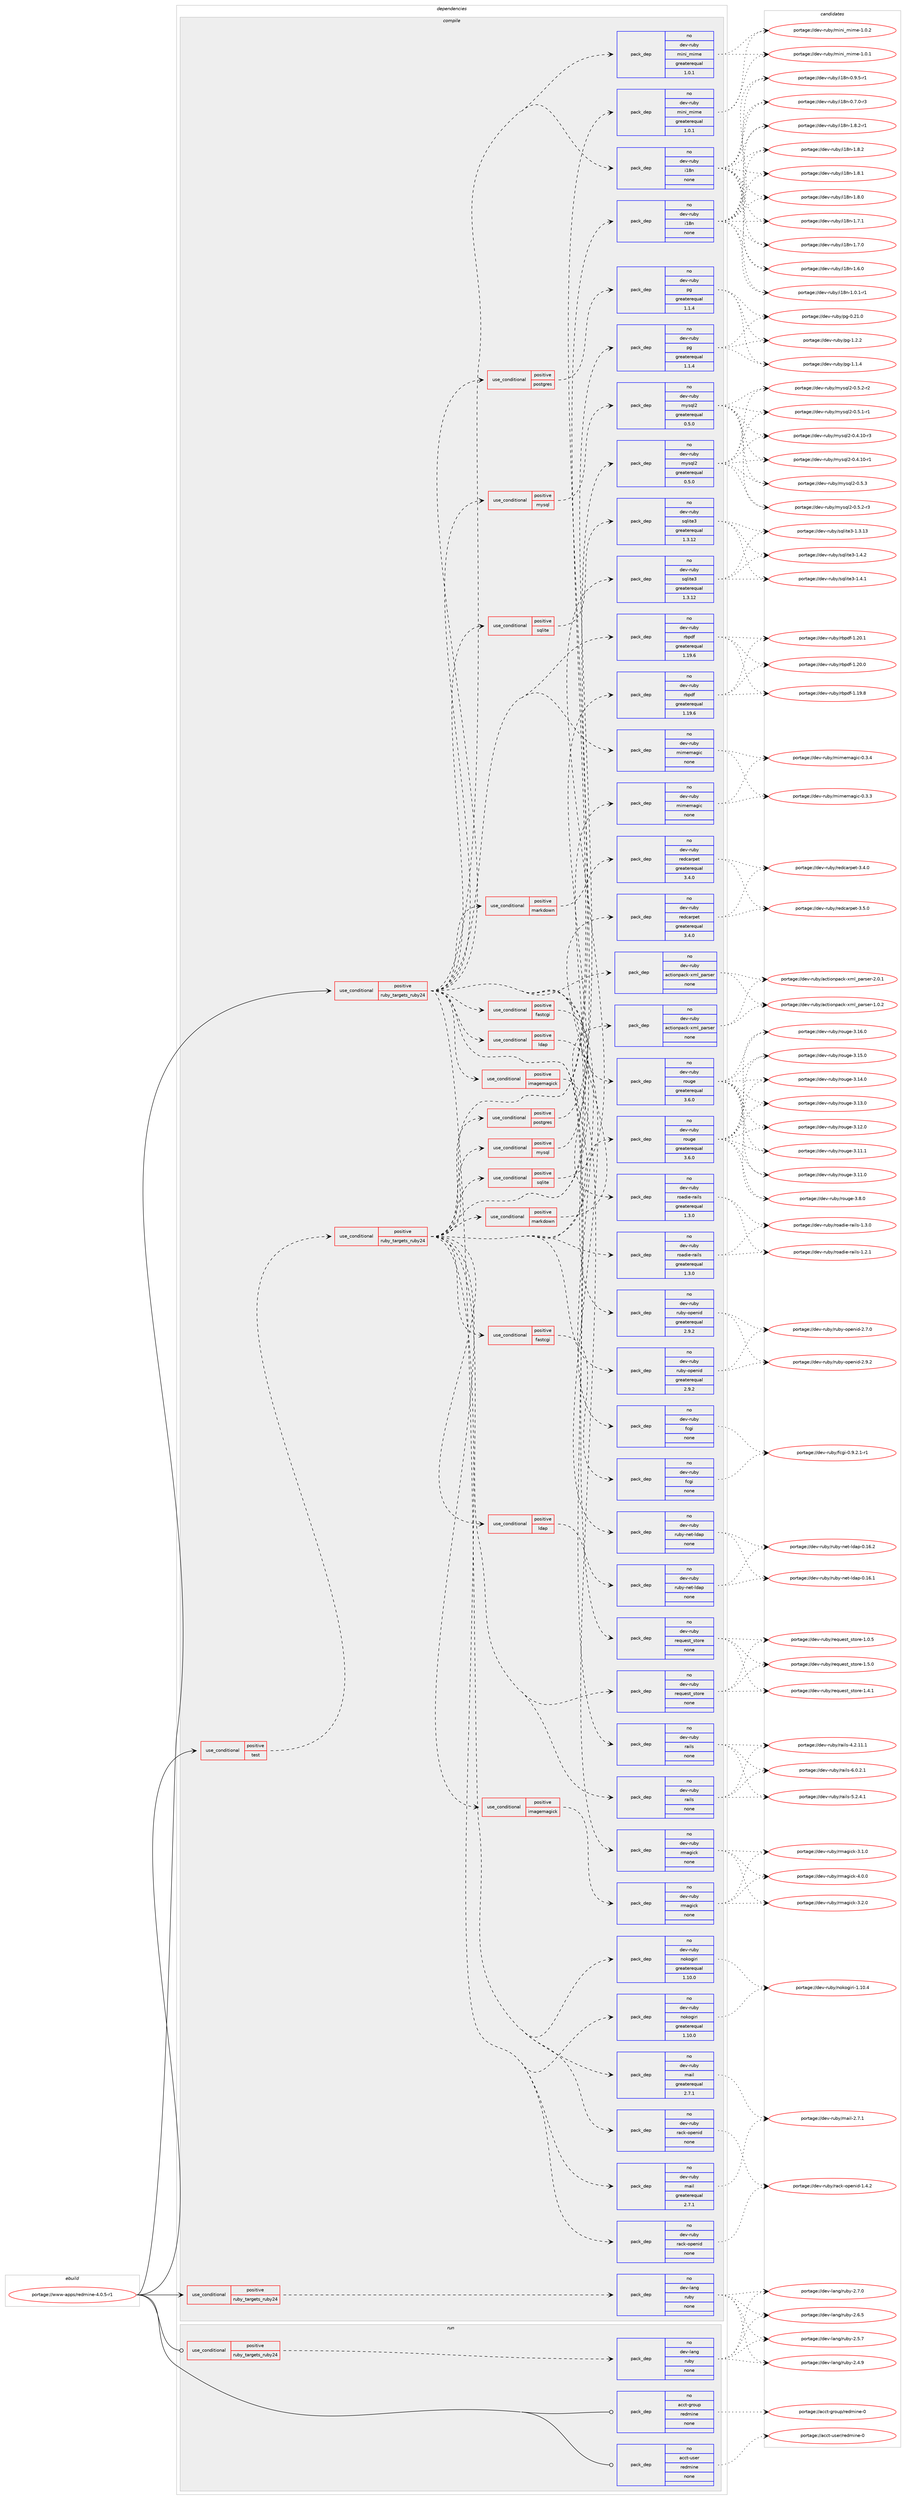 digraph prolog {

# *************
# Graph options
# *************

newrank=true;
concentrate=true;
compound=true;
graph [rankdir=LR,fontname=Helvetica,fontsize=10,ranksep=1.5];#, ranksep=2.5, nodesep=0.2];
edge  [arrowhead=vee];
node  [fontname=Helvetica,fontsize=10];

# **********
# The ebuild
# **********

subgraph cluster_leftcol {
color=gray;
rank=same;
label=<<i>ebuild</i>>;
id [label="portage://www-apps/redmine-4.0.5-r1", color=red, width=4, href="../www-apps/redmine-4.0.5-r1.svg"];
}

# ****************
# The dependencies
# ****************

subgraph cluster_midcol {
color=gray;
label=<<i>dependencies</i>>;
subgraph cluster_compile {
fillcolor="#eeeeee";
style=filled;
label=<<i>compile</i>>;
subgraph cond5324 {
dependency30111 [label=<<TABLE BORDER="0" CELLBORDER="1" CELLSPACING="0" CELLPADDING="4"><TR><TD ROWSPAN="3" CELLPADDING="10">use_conditional</TD></TR><TR><TD>positive</TD></TR><TR><TD>ruby_targets_ruby24</TD></TR></TABLE>>, shape=none, color=red];
subgraph cond5325 {
dependency30112 [label=<<TABLE BORDER="0" CELLBORDER="1" CELLSPACING="0" CELLPADDING="4"><TR><TD ROWSPAN="3" CELLPADDING="10">use_conditional</TD></TR><TR><TD>positive</TD></TR><TR><TD>fastcgi</TD></TR></TABLE>>, shape=none, color=red];
subgraph pack24216 {
dependency30113 [label=<<TABLE BORDER="0" CELLBORDER="1" CELLSPACING="0" CELLPADDING="4" WIDTH="220"><TR><TD ROWSPAN="6" CELLPADDING="30">pack_dep</TD></TR><TR><TD WIDTH="110">no</TD></TR><TR><TD>dev-ruby</TD></TR><TR><TD>fcgi</TD></TR><TR><TD>none</TD></TR><TR><TD></TD></TR></TABLE>>, shape=none, color=blue];
}
dependency30112:e -> dependency30113:w [weight=20,style="dashed",arrowhead="vee"];
}
dependency30111:e -> dependency30112:w [weight=20,style="dashed",arrowhead="vee"];
subgraph cond5326 {
dependency30114 [label=<<TABLE BORDER="0" CELLBORDER="1" CELLSPACING="0" CELLPADDING="4"><TR><TD ROWSPAN="3" CELLPADDING="10">use_conditional</TD></TR><TR><TD>positive</TD></TR><TR><TD>imagemagick</TD></TR></TABLE>>, shape=none, color=red];
subgraph pack24217 {
dependency30115 [label=<<TABLE BORDER="0" CELLBORDER="1" CELLSPACING="0" CELLPADDING="4" WIDTH="220"><TR><TD ROWSPAN="6" CELLPADDING="30">pack_dep</TD></TR><TR><TD WIDTH="110">no</TD></TR><TR><TD>dev-ruby</TD></TR><TR><TD>rmagick</TD></TR><TR><TD>none</TD></TR><TR><TD></TD></TR></TABLE>>, shape=none, color=blue];
}
dependency30114:e -> dependency30115:w [weight=20,style="dashed",arrowhead="vee"];
}
dependency30111:e -> dependency30114:w [weight=20,style="dashed",arrowhead="vee"];
subgraph cond5327 {
dependency30116 [label=<<TABLE BORDER="0" CELLBORDER="1" CELLSPACING="0" CELLPADDING="4"><TR><TD ROWSPAN="3" CELLPADDING="10">use_conditional</TD></TR><TR><TD>positive</TD></TR><TR><TD>ldap</TD></TR></TABLE>>, shape=none, color=red];
subgraph pack24218 {
dependency30117 [label=<<TABLE BORDER="0" CELLBORDER="1" CELLSPACING="0" CELLPADDING="4" WIDTH="220"><TR><TD ROWSPAN="6" CELLPADDING="30">pack_dep</TD></TR><TR><TD WIDTH="110">no</TD></TR><TR><TD>dev-ruby</TD></TR><TR><TD>ruby-net-ldap</TD></TR><TR><TD>none</TD></TR><TR><TD></TD></TR></TABLE>>, shape=none, color=blue];
}
dependency30116:e -> dependency30117:w [weight=20,style="dashed",arrowhead="vee"];
}
dependency30111:e -> dependency30116:w [weight=20,style="dashed",arrowhead="vee"];
subgraph cond5328 {
dependency30118 [label=<<TABLE BORDER="0" CELLBORDER="1" CELLSPACING="0" CELLPADDING="4"><TR><TD ROWSPAN="3" CELLPADDING="10">use_conditional</TD></TR><TR><TD>positive</TD></TR><TR><TD>markdown</TD></TR></TABLE>>, shape=none, color=red];
subgraph pack24219 {
dependency30119 [label=<<TABLE BORDER="0" CELLBORDER="1" CELLSPACING="0" CELLPADDING="4" WIDTH="220"><TR><TD ROWSPAN="6" CELLPADDING="30">pack_dep</TD></TR><TR><TD WIDTH="110">no</TD></TR><TR><TD>dev-ruby</TD></TR><TR><TD>redcarpet</TD></TR><TR><TD>greaterequal</TD></TR><TR><TD>3.4.0</TD></TR></TABLE>>, shape=none, color=blue];
}
dependency30118:e -> dependency30119:w [weight=20,style="dashed",arrowhead="vee"];
}
dependency30111:e -> dependency30118:w [weight=20,style="dashed",arrowhead="vee"];
subgraph cond5329 {
dependency30120 [label=<<TABLE BORDER="0" CELLBORDER="1" CELLSPACING="0" CELLPADDING="4"><TR><TD ROWSPAN="3" CELLPADDING="10">use_conditional</TD></TR><TR><TD>positive</TD></TR><TR><TD>mysql</TD></TR></TABLE>>, shape=none, color=red];
subgraph pack24220 {
dependency30121 [label=<<TABLE BORDER="0" CELLBORDER="1" CELLSPACING="0" CELLPADDING="4" WIDTH="220"><TR><TD ROWSPAN="6" CELLPADDING="30">pack_dep</TD></TR><TR><TD WIDTH="110">no</TD></TR><TR><TD>dev-ruby</TD></TR><TR><TD>mysql2</TD></TR><TR><TD>greaterequal</TD></TR><TR><TD>0.5.0</TD></TR></TABLE>>, shape=none, color=blue];
}
dependency30120:e -> dependency30121:w [weight=20,style="dashed",arrowhead="vee"];
}
dependency30111:e -> dependency30120:w [weight=20,style="dashed",arrowhead="vee"];
subgraph cond5330 {
dependency30122 [label=<<TABLE BORDER="0" CELLBORDER="1" CELLSPACING="0" CELLPADDING="4"><TR><TD ROWSPAN="3" CELLPADDING="10">use_conditional</TD></TR><TR><TD>positive</TD></TR><TR><TD>postgres</TD></TR></TABLE>>, shape=none, color=red];
subgraph pack24221 {
dependency30123 [label=<<TABLE BORDER="0" CELLBORDER="1" CELLSPACING="0" CELLPADDING="4" WIDTH="220"><TR><TD ROWSPAN="6" CELLPADDING="30">pack_dep</TD></TR><TR><TD WIDTH="110">no</TD></TR><TR><TD>dev-ruby</TD></TR><TR><TD>pg</TD></TR><TR><TD>greaterequal</TD></TR><TR><TD>1.1.4</TD></TR></TABLE>>, shape=none, color=blue];
}
dependency30122:e -> dependency30123:w [weight=20,style="dashed",arrowhead="vee"];
}
dependency30111:e -> dependency30122:w [weight=20,style="dashed",arrowhead="vee"];
subgraph cond5331 {
dependency30124 [label=<<TABLE BORDER="0" CELLBORDER="1" CELLSPACING="0" CELLPADDING="4"><TR><TD ROWSPAN="3" CELLPADDING="10">use_conditional</TD></TR><TR><TD>positive</TD></TR><TR><TD>sqlite</TD></TR></TABLE>>, shape=none, color=red];
subgraph pack24222 {
dependency30125 [label=<<TABLE BORDER="0" CELLBORDER="1" CELLSPACING="0" CELLPADDING="4" WIDTH="220"><TR><TD ROWSPAN="6" CELLPADDING="30">pack_dep</TD></TR><TR><TD WIDTH="110">no</TD></TR><TR><TD>dev-ruby</TD></TR><TR><TD>sqlite3</TD></TR><TR><TD>greaterequal</TD></TR><TR><TD>1.3.12</TD></TR></TABLE>>, shape=none, color=blue];
}
dependency30124:e -> dependency30125:w [weight=20,style="dashed",arrowhead="vee"];
}
dependency30111:e -> dependency30124:w [weight=20,style="dashed",arrowhead="vee"];
subgraph pack24223 {
dependency30126 [label=<<TABLE BORDER="0" CELLBORDER="1" CELLSPACING="0" CELLPADDING="4" WIDTH="220"><TR><TD ROWSPAN="6" CELLPADDING="30">pack_dep</TD></TR><TR><TD WIDTH="110">no</TD></TR><TR><TD>dev-ruby</TD></TR><TR><TD>actionpack-xml_parser</TD></TR><TR><TD>none</TD></TR><TR><TD></TD></TR></TABLE>>, shape=none, color=blue];
}
dependency30111:e -> dependency30126:w [weight=20,style="dashed",arrowhead="vee"];
subgraph pack24224 {
dependency30127 [label=<<TABLE BORDER="0" CELLBORDER="1" CELLSPACING="0" CELLPADDING="4" WIDTH="220"><TR><TD ROWSPAN="6" CELLPADDING="30">pack_dep</TD></TR><TR><TD WIDTH="110">no</TD></TR><TR><TD>dev-ruby</TD></TR><TR><TD>i18n</TD></TR><TR><TD>none</TD></TR><TR><TD></TD></TR></TABLE>>, shape=none, color=blue];
}
dependency30111:e -> dependency30127:w [weight=20,style="dashed",arrowhead="vee"];
subgraph pack24225 {
dependency30128 [label=<<TABLE BORDER="0" CELLBORDER="1" CELLSPACING="0" CELLPADDING="4" WIDTH="220"><TR><TD ROWSPAN="6" CELLPADDING="30">pack_dep</TD></TR><TR><TD WIDTH="110">no</TD></TR><TR><TD>dev-ruby</TD></TR><TR><TD>mail</TD></TR><TR><TD>greaterequal</TD></TR><TR><TD>2.7.1</TD></TR></TABLE>>, shape=none, color=blue];
}
dependency30111:e -> dependency30128:w [weight=20,style="dashed",arrowhead="vee"];
subgraph pack24226 {
dependency30129 [label=<<TABLE BORDER="0" CELLBORDER="1" CELLSPACING="0" CELLPADDING="4" WIDTH="220"><TR><TD ROWSPAN="6" CELLPADDING="30">pack_dep</TD></TR><TR><TD WIDTH="110">no</TD></TR><TR><TD>dev-ruby</TD></TR><TR><TD>mimemagic</TD></TR><TR><TD>none</TD></TR><TR><TD></TD></TR></TABLE>>, shape=none, color=blue];
}
dependency30111:e -> dependency30129:w [weight=20,style="dashed",arrowhead="vee"];
subgraph pack24227 {
dependency30130 [label=<<TABLE BORDER="0" CELLBORDER="1" CELLSPACING="0" CELLPADDING="4" WIDTH="220"><TR><TD ROWSPAN="6" CELLPADDING="30">pack_dep</TD></TR><TR><TD WIDTH="110">no</TD></TR><TR><TD>dev-ruby</TD></TR><TR><TD>mini_mime</TD></TR><TR><TD>greaterequal</TD></TR><TR><TD>1.0.1</TD></TR></TABLE>>, shape=none, color=blue];
}
dependency30111:e -> dependency30130:w [weight=20,style="dashed",arrowhead="vee"];
subgraph pack24228 {
dependency30131 [label=<<TABLE BORDER="0" CELLBORDER="1" CELLSPACING="0" CELLPADDING="4" WIDTH="220"><TR><TD ROWSPAN="6" CELLPADDING="30">pack_dep</TD></TR><TR><TD WIDTH="110">no</TD></TR><TR><TD>dev-ruby</TD></TR><TR><TD>nokogiri</TD></TR><TR><TD>greaterequal</TD></TR><TR><TD>1.10.0</TD></TR></TABLE>>, shape=none, color=blue];
}
dependency30111:e -> dependency30131:w [weight=20,style="dashed",arrowhead="vee"];
subgraph pack24229 {
dependency30132 [label=<<TABLE BORDER="0" CELLBORDER="1" CELLSPACING="0" CELLPADDING="4" WIDTH="220"><TR><TD ROWSPAN="6" CELLPADDING="30">pack_dep</TD></TR><TR><TD WIDTH="110">no</TD></TR><TR><TD>dev-ruby</TD></TR><TR><TD>rails</TD></TR><TR><TD>none</TD></TR><TR><TD></TD></TR></TABLE>>, shape=none, color=blue];
}
dependency30111:e -> dependency30132:w [weight=20,style="dashed",arrowhead="vee"];
subgraph pack24230 {
dependency30133 [label=<<TABLE BORDER="0" CELLBORDER="1" CELLSPACING="0" CELLPADDING="4" WIDTH="220"><TR><TD ROWSPAN="6" CELLPADDING="30">pack_dep</TD></TR><TR><TD WIDTH="110">no</TD></TR><TR><TD>dev-ruby</TD></TR><TR><TD>rbpdf</TD></TR><TR><TD>greaterequal</TD></TR><TR><TD>1.19.6</TD></TR></TABLE>>, shape=none, color=blue];
}
dependency30111:e -> dependency30133:w [weight=20,style="dashed",arrowhead="vee"];
subgraph pack24231 {
dependency30134 [label=<<TABLE BORDER="0" CELLBORDER="1" CELLSPACING="0" CELLPADDING="4" WIDTH="220"><TR><TD ROWSPAN="6" CELLPADDING="30">pack_dep</TD></TR><TR><TD WIDTH="110">no</TD></TR><TR><TD>dev-ruby</TD></TR><TR><TD>request_store</TD></TR><TR><TD>none</TD></TR><TR><TD></TD></TR></TABLE>>, shape=none, color=blue];
}
dependency30111:e -> dependency30134:w [weight=20,style="dashed",arrowhead="vee"];
subgraph pack24232 {
dependency30135 [label=<<TABLE BORDER="0" CELLBORDER="1" CELLSPACING="0" CELLPADDING="4" WIDTH="220"><TR><TD ROWSPAN="6" CELLPADDING="30">pack_dep</TD></TR><TR><TD WIDTH="110">no</TD></TR><TR><TD>dev-ruby</TD></TR><TR><TD>roadie-rails</TD></TR><TR><TD>greaterequal</TD></TR><TR><TD>1.3.0</TD></TR></TABLE>>, shape=none, color=blue];
}
dependency30111:e -> dependency30135:w [weight=20,style="dashed",arrowhead="vee"];
subgraph pack24233 {
dependency30136 [label=<<TABLE BORDER="0" CELLBORDER="1" CELLSPACING="0" CELLPADDING="4" WIDTH="220"><TR><TD ROWSPAN="6" CELLPADDING="30">pack_dep</TD></TR><TR><TD WIDTH="110">no</TD></TR><TR><TD>dev-ruby</TD></TR><TR><TD>rouge</TD></TR><TR><TD>greaterequal</TD></TR><TR><TD>3.6.0</TD></TR></TABLE>>, shape=none, color=blue];
}
dependency30111:e -> dependency30136:w [weight=20,style="dashed",arrowhead="vee"];
subgraph pack24234 {
dependency30137 [label=<<TABLE BORDER="0" CELLBORDER="1" CELLSPACING="0" CELLPADDING="4" WIDTH="220"><TR><TD ROWSPAN="6" CELLPADDING="30">pack_dep</TD></TR><TR><TD WIDTH="110">no</TD></TR><TR><TD>dev-ruby</TD></TR><TR><TD>ruby-openid</TD></TR><TR><TD>greaterequal</TD></TR><TR><TD>2.9.2</TD></TR></TABLE>>, shape=none, color=blue];
}
dependency30111:e -> dependency30137:w [weight=20,style="dashed",arrowhead="vee"];
subgraph pack24235 {
dependency30138 [label=<<TABLE BORDER="0" CELLBORDER="1" CELLSPACING="0" CELLPADDING="4" WIDTH="220"><TR><TD ROWSPAN="6" CELLPADDING="30">pack_dep</TD></TR><TR><TD WIDTH="110">no</TD></TR><TR><TD>dev-ruby</TD></TR><TR><TD>rack-openid</TD></TR><TR><TD>none</TD></TR><TR><TD></TD></TR></TABLE>>, shape=none, color=blue];
}
dependency30111:e -> dependency30138:w [weight=20,style="dashed",arrowhead="vee"];
}
id:e -> dependency30111:w [weight=20,style="solid",arrowhead="vee"];
subgraph cond5332 {
dependency30139 [label=<<TABLE BORDER="0" CELLBORDER="1" CELLSPACING="0" CELLPADDING="4"><TR><TD ROWSPAN="3" CELLPADDING="10">use_conditional</TD></TR><TR><TD>positive</TD></TR><TR><TD>ruby_targets_ruby24</TD></TR></TABLE>>, shape=none, color=red];
subgraph pack24236 {
dependency30140 [label=<<TABLE BORDER="0" CELLBORDER="1" CELLSPACING="0" CELLPADDING="4" WIDTH="220"><TR><TD ROWSPAN="6" CELLPADDING="30">pack_dep</TD></TR><TR><TD WIDTH="110">no</TD></TR><TR><TD>dev-lang</TD></TR><TR><TD>ruby</TD></TR><TR><TD>none</TD></TR><TR><TD></TD></TR></TABLE>>, shape=none, color=blue];
}
dependency30139:e -> dependency30140:w [weight=20,style="dashed",arrowhead="vee"];
}
id:e -> dependency30139:w [weight=20,style="solid",arrowhead="vee"];
subgraph cond5333 {
dependency30141 [label=<<TABLE BORDER="0" CELLBORDER="1" CELLSPACING="0" CELLPADDING="4"><TR><TD ROWSPAN="3" CELLPADDING="10">use_conditional</TD></TR><TR><TD>positive</TD></TR><TR><TD>test</TD></TR></TABLE>>, shape=none, color=red];
subgraph cond5334 {
dependency30142 [label=<<TABLE BORDER="0" CELLBORDER="1" CELLSPACING="0" CELLPADDING="4"><TR><TD ROWSPAN="3" CELLPADDING="10">use_conditional</TD></TR><TR><TD>positive</TD></TR><TR><TD>ruby_targets_ruby24</TD></TR></TABLE>>, shape=none, color=red];
subgraph cond5335 {
dependency30143 [label=<<TABLE BORDER="0" CELLBORDER="1" CELLSPACING="0" CELLPADDING="4"><TR><TD ROWSPAN="3" CELLPADDING="10">use_conditional</TD></TR><TR><TD>positive</TD></TR><TR><TD>fastcgi</TD></TR></TABLE>>, shape=none, color=red];
subgraph pack24237 {
dependency30144 [label=<<TABLE BORDER="0" CELLBORDER="1" CELLSPACING="0" CELLPADDING="4" WIDTH="220"><TR><TD ROWSPAN="6" CELLPADDING="30">pack_dep</TD></TR><TR><TD WIDTH="110">no</TD></TR><TR><TD>dev-ruby</TD></TR><TR><TD>fcgi</TD></TR><TR><TD>none</TD></TR><TR><TD></TD></TR></TABLE>>, shape=none, color=blue];
}
dependency30143:e -> dependency30144:w [weight=20,style="dashed",arrowhead="vee"];
}
dependency30142:e -> dependency30143:w [weight=20,style="dashed",arrowhead="vee"];
subgraph cond5336 {
dependency30145 [label=<<TABLE BORDER="0" CELLBORDER="1" CELLSPACING="0" CELLPADDING="4"><TR><TD ROWSPAN="3" CELLPADDING="10">use_conditional</TD></TR><TR><TD>positive</TD></TR><TR><TD>imagemagick</TD></TR></TABLE>>, shape=none, color=red];
subgraph pack24238 {
dependency30146 [label=<<TABLE BORDER="0" CELLBORDER="1" CELLSPACING="0" CELLPADDING="4" WIDTH="220"><TR><TD ROWSPAN="6" CELLPADDING="30">pack_dep</TD></TR><TR><TD WIDTH="110">no</TD></TR><TR><TD>dev-ruby</TD></TR><TR><TD>rmagick</TD></TR><TR><TD>none</TD></TR><TR><TD></TD></TR></TABLE>>, shape=none, color=blue];
}
dependency30145:e -> dependency30146:w [weight=20,style="dashed",arrowhead="vee"];
}
dependency30142:e -> dependency30145:w [weight=20,style="dashed",arrowhead="vee"];
subgraph cond5337 {
dependency30147 [label=<<TABLE BORDER="0" CELLBORDER="1" CELLSPACING="0" CELLPADDING="4"><TR><TD ROWSPAN="3" CELLPADDING="10">use_conditional</TD></TR><TR><TD>positive</TD></TR><TR><TD>ldap</TD></TR></TABLE>>, shape=none, color=red];
subgraph pack24239 {
dependency30148 [label=<<TABLE BORDER="0" CELLBORDER="1" CELLSPACING="0" CELLPADDING="4" WIDTH="220"><TR><TD ROWSPAN="6" CELLPADDING="30">pack_dep</TD></TR><TR><TD WIDTH="110">no</TD></TR><TR><TD>dev-ruby</TD></TR><TR><TD>ruby-net-ldap</TD></TR><TR><TD>none</TD></TR><TR><TD></TD></TR></TABLE>>, shape=none, color=blue];
}
dependency30147:e -> dependency30148:w [weight=20,style="dashed",arrowhead="vee"];
}
dependency30142:e -> dependency30147:w [weight=20,style="dashed",arrowhead="vee"];
subgraph cond5338 {
dependency30149 [label=<<TABLE BORDER="0" CELLBORDER="1" CELLSPACING="0" CELLPADDING="4"><TR><TD ROWSPAN="3" CELLPADDING="10">use_conditional</TD></TR><TR><TD>positive</TD></TR><TR><TD>markdown</TD></TR></TABLE>>, shape=none, color=red];
subgraph pack24240 {
dependency30150 [label=<<TABLE BORDER="0" CELLBORDER="1" CELLSPACING="0" CELLPADDING="4" WIDTH="220"><TR><TD ROWSPAN="6" CELLPADDING="30">pack_dep</TD></TR><TR><TD WIDTH="110">no</TD></TR><TR><TD>dev-ruby</TD></TR><TR><TD>redcarpet</TD></TR><TR><TD>greaterequal</TD></TR><TR><TD>3.4.0</TD></TR></TABLE>>, shape=none, color=blue];
}
dependency30149:e -> dependency30150:w [weight=20,style="dashed",arrowhead="vee"];
}
dependency30142:e -> dependency30149:w [weight=20,style="dashed",arrowhead="vee"];
subgraph cond5339 {
dependency30151 [label=<<TABLE BORDER="0" CELLBORDER="1" CELLSPACING="0" CELLPADDING="4"><TR><TD ROWSPAN="3" CELLPADDING="10">use_conditional</TD></TR><TR><TD>positive</TD></TR><TR><TD>mysql</TD></TR></TABLE>>, shape=none, color=red];
subgraph pack24241 {
dependency30152 [label=<<TABLE BORDER="0" CELLBORDER="1" CELLSPACING="0" CELLPADDING="4" WIDTH="220"><TR><TD ROWSPAN="6" CELLPADDING="30">pack_dep</TD></TR><TR><TD WIDTH="110">no</TD></TR><TR><TD>dev-ruby</TD></TR><TR><TD>mysql2</TD></TR><TR><TD>greaterequal</TD></TR><TR><TD>0.5.0</TD></TR></TABLE>>, shape=none, color=blue];
}
dependency30151:e -> dependency30152:w [weight=20,style="dashed",arrowhead="vee"];
}
dependency30142:e -> dependency30151:w [weight=20,style="dashed",arrowhead="vee"];
subgraph cond5340 {
dependency30153 [label=<<TABLE BORDER="0" CELLBORDER="1" CELLSPACING="0" CELLPADDING="4"><TR><TD ROWSPAN="3" CELLPADDING="10">use_conditional</TD></TR><TR><TD>positive</TD></TR><TR><TD>postgres</TD></TR></TABLE>>, shape=none, color=red];
subgraph pack24242 {
dependency30154 [label=<<TABLE BORDER="0" CELLBORDER="1" CELLSPACING="0" CELLPADDING="4" WIDTH="220"><TR><TD ROWSPAN="6" CELLPADDING="30">pack_dep</TD></TR><TR><TD WIDTH="110">no</TD></TR><TR><TD>dev-ruby</TD></TR><TR><TD>pg</TD></TR><TR><TD>greaterequal</TD></TR><TR><TD>1.1.4</TD></TR></TABLE>>, shape=none, color=blue];
}
dependency30153:e -> dependency30154:w [weight=20,style="dashed",arrowhead="vee"];
}
dependency30142:e -> dependency30153:w [weight=20,style="dashed",arrowhead="vee"];
subgraph cond5341 {
dependency30155 [label=<<TABLE BORDER="0" CELLBORDER="1" CELLSPACING="0" CELLPADDING="4"><TR><TD ROWSPAN="3" CELLPADDING="10">use_conditional</TD></TR><TR><TD>positive</TD></TR><TR><TD>sqlite</TD></TR></TABLE>>, shape=none, color=red];
subgraph pack24243 {
dependency30156 [label=<<TABLE BORDER="0" CELLBORDER="1" CELLSPACING="0" CELLPADDING="4" WIDTH="220"><TR><TD ROWSPAN="6" CELLPADDING="30">pack_dep</TD></TR><TR><TD WIDTH="110">no</TD></TR><TR><TD>dev-ruby</TD></TR><TR><TD>sqlite3</TD></TR><TR><TD>greaterequal</TD></TR><TR><TD>1.3.12</TD></TR></TABLE>>, shape=none, color=blue];
}
dependency30155:e -> dependency30156:w [weight=20,style="dashed",arrowhead="vee"];
}
dependency30142:e -> dependency30155:w [weight=20,style="dashed",arrowhead="vee"];
subgraph pack24244 {
dependency30157 [label=<<TABLE BORDER="0" CELLBORDER="1" CELLSPACING="0" CELLPADDING="4" WIDTH="220"><TR><TD ROWSPAN="6" CELLPADDING="30">pack_dep</TD></TR><TR><TD WIDTH="110">no</TD></TR><TR><TD>dev-ruby</TD></TR><TR><TD>actionpack-xml_parser</TD></TR><TR><TD>none</TD></TR><TR><TD></TD></TR></TABLE>>, shape=none, color=blue];
}
dependency30142:e -> dependency30157:w [weight=20,style="dashed",arrowhead="vee"];
subgraph pack24245 {
dependency30158 [label=<<TABLE BORDER="0" CELLBORDER="1" CELLSPACING="0" CELLPADDING="4" WIDTH="220"><TR><TD ROWSPAN="6" CELLPADDING="30">pack_dep</TD></TR><TR><TD WIDTH="110">no</TD></TR><TR><TD>dev-ruby</TD></TR><TR><TD>i18n</TD></TR><TR><TD>none</TD></TR><TR><TD></TD></TR></TABLE>>, shape=none, color=blue];
}
dependency30142:e -> dependency30158:w [weight=20,style="dashed",arrowhead="vee"];
subgraph pack24246 {
dependency30159 [label=<<TABLE BORDER="0" CELLBORDER="1" CELLSPACING="0" CELLPADDING="4" WIDTH="220"><TR><TD ROWSPAN="6" CELLPADDING="30">pack_dep</TD></TR><TR><TD WIDTH="110">no</TD></TR><TR><TD>dev-ruby</TD></TR><TR><TD>mail</TD></TR><TR><TD>greaterequal</TD></TR><TR><TD>2.7.1</TD></TR></TABLE>>, shape=none, color=blue];
}
dependency30142:e -> dependency30159:w [weight=20,style="dashed",arrowhead="vee"];
subgraph pack24247 {
dependency30160 [label=<<TABLE BORDER="0" CELLBORDER="1" CELLSPACING="0" CELLPADDING="4" WIDTH="220"><TR><TD ROWSPAN="6" CELLPADDING="30">pack_dep</TD></TR><TR><TD WIDTH="110">no</TD></TR><TR><TD>dev-ruby</TD></TR><TR><TD>mimemagic</TD></TR><TR><TD>none</TD></TR><TR><TD></TD></TR></TABLE>>, shape=none, color=blue];
}
dependency30142:e -> dependency30160:w [weight=20,style="dashed",arrowhead="vee"];
subgraph pack24248 {
dependency30161 [label=<<TABLE BORDER="0" CELLBORDER="1" CELLSPACING="0" CELLPADDING="4" WIDTH="220"><TR><TD ROWSPAN="6" CELLPADDING="30">pack_dep</TD></TR><TR><TD WIDTH="110">no</TD></TR><TR><TD>dev-ruby</TD></TR><TR><TD>mini_mime</TD></TR><TR><TD>greaterequal</TD></TR><TR><TD>1.0.1</TD></TR></TABLE>>, shape=none, color=blue];
}
dependency30142:e -> dependency30161:w [weight=20,style="dashed",arrowhead="vee"];
subgraph pack24249 {
dependency30162 [label=<<TABLE BORDER="0" CELLBORDER="1" CELLSPACING="0" CELLPADDING="4" WIDTH="220"><TR><TD ROWSPAN="6" CELLPADDING="30">pack_dep</TD></TR><TR><TD WIDTH="110">no</TD></TR><TR><TD>dev-ruby</TD></TR><TR><TD>nokogiri</TD></TR><TR><TD>greaterequal</TD></TR><TR><TD>1.10.0</TD></TR></TABLE>>, shape=none, color=blue];
}
dependency30142:e -> dependency30162:w [weight=20,style="dashed",arrowhead="vee"];
subgraph pack24250 {
dependency30163 [label=<<TABLE BORDER="0" CELLBORDER="1" CELLSPACING="0" CELLPADDING="4" WIDTH="220"><TR><TD ROWSPAN="6" CELLPADDING="30">pack_dep</TD></TR><TR><TD WIDTH="110">no</TD></TR><TR><TD>dev-ruby</TD></TR><TR><TD>rails</TD></TR><TR><TD>none</TD></TR><TR><TD></TD></TR></TABLE>>, shape=none, color=blue];
}
dependency30142:e -> dependency30163:w [weight=20,style="dashed",arrowhead="vee"];
subgraph pack24251 {
dependency30164 [label=<<TABLE BORDER="0" CELLBORDER="1" CELLSPACING="0" CELLPADDING="4" WIDTH="220"><TR><TD ROWSPAN="6" CELLPADDING="30">pack_dep</TD></TR><TR><TD WIDTH="110">no</TD></TR><TR><TD>dev-ruby</TD></TR><TR><TD>rbpdf</TD></TR><TR><TD>greaterequal</TD></TR><TR><TD>1.19.6</TD></TR></TABLE>>, shape=none, color=blue];
}
dependency30142:e -> dependency30164:w [weight=20,style="dashed",arrowhead="vee"];
subgraph pack24252 {
dependency30165 [label=<<TABLE BORDER="0" CELLBORDER="1" CELLSPACING="0" CELLPADDING="4" WIDTH="220"><TR><TD ROWSPAN="6" CELLPADDING="30">pack_dep</TD></TR><TR><TD WIDTH="110">no</TD></TR><TR><TD>dev-ruby</TD></TR><TR><TD>request_store</TD></TR><TR><TD>none</TD></TR><TR><TD></TD></TR></TABLE>>, shape=none, color=blue];
}
dependency30142:e -> dependency30165:w [weight=20,style="dashed",arrowhead="vee"];
subgraph pack24253 {
dependency30166 [label=<<TABLE BORDER="0" CELLBORDER="1" CELLSPACING="0" CELLPADDING="4" WIDTH="220"><TR><TD ROWSPAN="6" CELLPADDING="30">pack_dep</TD></TR><TR><TD WIDTH="110">no</TD></TR><TR><TD>dev-ruby</TD></TR><TR><TD>roadie-rails</TD></TR><TR><TD>greaterequal</TD></TR><TR><TD>1.3.0</TD></TR></TABLE>>, shape=none, color=blue];
}
dependency30142:e -> dependency30166:w [weight=20,style="dashed",arrowhead="vee"];
subgraph pack24254 {
dependency30167 [label=<<TABLE BORDER="0" CELLBORDER="1" CELLSPACING="0" CELLPADDING="4" WIDTH="220"><TR><TD ROWSPAN="6" CELLPADDING="30">pack_dep</TD></TR><TR><TD WIDTH="110">no</TD></TR><TR><TD>dev-ruby</TD></TR><TR><TD>rouge</TD></TR><TR><TD>greaterequal</TD></TR><TR><TD>3.6.0</TD></TR></TABLE>>, shape=none, color=blue];
}
dependency30142:e -> dependency30167:w [weight=20,style="dashed",arrowhead="vee"];
subgraph pack24255 {
dependency30168 [label=<<TABLE BORDER="0" CELLBORDER="1" CELLSPACING="0" CELLPADDING="4" WIDTH="220"><TR><TD ROWSPAN="6" CELLPADDING="30">pack_dep</TD></TR><TR><TD WIDTH="110">no</TD></TR><TR><TD>dev-ruby</TD></TR><TR><TD>ruby-openid</TD></TR><TR><TD>greaterequal</TD></TR><TR><TD>2.9.2</TD></TR></TABLE>>, shape=none, color=blue];
}
dependency30142:e -> dependency30168:w [weight=20,style="dashed",arrowhead="vee"];
subgraph pack24256 {
dependency30169 [label=<<TABLE BORDER="0" CELLBORDER="1" CELLSPACING="0" CELLPADDING="4" WIDTH="220"><TR><TD ROWSPAN="6" CELLPADDING="30">pack_dep</TD></TR><TR><TD WIDTH="110">no</TD></TR><TR><TD>dev-ruby</TD></TR><TR><TD>rack-openid</TD></TR><TR><TD>none</TD></TR><TR><TD></TD></TR></TABLE>>, shape=none, color=blue];
}
dependency30142:e -> dependency30169:w [weight=20,style="dashed",arrowhead="vee"];
}
dependency30141:e -> dependency30142:w [weight=20,style="dashed",arrowhead="vee"];
}
id:e -> dependency30141:w [weight=20,style="solid",arrowhead="vee"];
}
subgraph cluster_compileandrun {
fillcolor="#eeeeee";
style=filled;
label=<<i>compile and run</i>>;
}
subgraph cluster_run {
fillcolor="#eeeeee";
style=filled;
label=<<i>run</i>>;
subgraph cond5342 {
dependency30170 [label=<<TABLE BORDER="0" CELLBORDER="1" CELLSPACING="0" CELLPADDING="4"><TR><TD ROWSPAN="3" CELLPADDING="10">use_conditional</TD></TR><TR><TD>positive</TD></TR><TR><TD>ruby_targets_ruby24</TD></TR></TABLE>>, shape=none, color=red];
subgraph pack24257 {
dependency30171 [label=<<TABLE BORDER="0" CELLBORDER="1" CELLSPACING="0" CELLPADDING="4" WIDTH="220"><TR><TD ROWSPAN="6" CELLPADDING="30">pack_dep</TD></TR><TR><TD WIDTH="110">no</TD></TR><TR><TD>dev-lang</TD></TR><TR><TD>ruby</TD></TR><TR><TD>none</TD></TR><TR><TD></TD></TR></TABLE>>, shape=none, color=blue];
}
dependency30170:e -> dependency30171:w [weight=20,style="dashed",arrowhead="vee"];
}
id:e -> dependency30170:w [weight=20,style="solid",arrowhead="odot"];
subgraph pack24258 {
dependency30172 [label=<<TABLE BORDER="0" CELLBORDER="1" CELLSPACING="0" CELLPADDING="4" WIDTH="220"><TR><TD ROWSPAN="6" CELLPADDING="30">pack_dep</TD></TR><TR><TD WIDTH="110">no</TD></TR><TR><TD>acct-group</TD></TR><TR><TD>redmine</TD></TR><TR><TD>none</TD></TR><TR><TD></TD></TR></TABLE>>, shape=none, color=blue];
}
id:e -> dependency30172:w [weight=20,style="solid",arrowhead="odot"];
subgraph pack24259 {
dependency30173 [label=<<TABLE BORDER="0" CELLBORDER="1" CELLSPACING="0" CELLPADDING="4" WIDTH="220"><TR><TD ROWSPAN="6" CELLPADDING="30">pack_dep</TD></TR><TR><TD WIDTH="110">no</TD></TR><TR><TD>acct-user</TD></TR><TR><TD>redmine</TD></TR><TR><TD>none</TD></TR><TR><TD></TD></TR></TABLE>>, shape=none, color=blue];
}
id:e -> dependency30173:w [weight=20,style="solid",arrowhead="odot"];
}
}

# **************
# The candidates
# **************

subgraph cluster_choices {
rank=same;
color=gray;
label=<<i>candidates</i>>;

subgraph choice24216 {
color=black;
nodesep=1;
choice1001011184511411798121471029910310545484657465046494511449 [label="portage://dev-ruby/fcgi-0.9.2.1-r1", color=red, width=4,href="../dev-ruby/fcgi-0.9.2.1-r1.svg"];
dependency30113:e -> choice1001011184511411798121471029910310545484657465046494511449:w [style=dotted,weight="100"];
}
subgraph choice24217 {
color=black;
nodesep=1;
choice1001011184511411798121471141099710310599107455246484648 [label="portage://dev-ruby/rmagick-4.0.0", color=red, width=4,href="../dev-ruby/rmagick-4.0.0.svg"];
choice1001011184511411798121471141099710310599107455146504648 [label="portage://dev-ruby/rmagick-3.2.0", color=red, width=4,href="../dev-ruby/rmagick-3.2.0.svg"];
choice1001011184511411798121471141099710310599107455146494648 [label="portage://dev-ruby/rmagick-3.1.0", color=red, width=4,href="../dev-ruby/rmagick-3.1.0.svg"];
dependency30115:e -> choice1001011184511411798121471141099710310599107455246484648:w [style=dotted,weight="100"];
dependency30115:e -> choice1001011184511411798121471141099710310599107455146504648:w [style=dotted,weight="100"];
dependency30115:e -> choice1001011184511411798121471141099710310599107455146494648:w [style=dotted,weight="100"];
}
subgraph choice24218 {
color=black;
nodesep=1;
choice1001011184511411798121471141179812145110101116451081009711245484649544650 [label="portage://dev-ruby/ruby-net-ldap-0.16.2", color=red, width=4,href="../dev-ruby/ruby-net-ldap-0.16.2.svg"];
choice1001011184511411798121471141179812145110101116451081009711245484649544649 [label="portage://dev-ruby/ruby-net-ldap-0.16.1", color=red, width=4,href="../dev-ruby/ruby-net-ldap-0.16.1.svg"];
dependency30117:e -> choice1001011184511411798121471141179812145110101116451081009711245484649544650:w [style=dotted,weight="100"];
dependency30117:e -> choice1001011184511411798121471141179812145110101116451081009711245484649544649:w [style=dotted,weight="100"];
}
subgraph choice24219 {
color=black;
nodesep=1;
choice1001011184511411798121471141011009997114112101116455146534648 [label="portage://dev-ruby/redcarpet-3.5.0", color=red, width=4,href="../dev-ruby/redcarpet-3.5.0.svg"];
choice1001011184511411798121471141011009997114112101116455146524648 [label="portage://dev-ruby/redcarpet-3.4.0", color=red, width=4,href="../dev-ruby/redcarpet-3.4.0.svg"];
dependency30119:e -> choice1001011184511411798121471141011009997114112101116455146534648:w [style=dotted,weight="100"];
dependency30119:e -> choice1001011184511411798121471141011009997114112101116455146524648:w [style=dotted,weight="100"];
}
subgraph choice24220 {
color=black;
nodesep=1;
choice10010111845114117981214710912111511310850454846534651 [label="portage://dev-ruby/mysql2-0.5.3", color=red, width=4,href="../dev-ruby/mysql2-0.5.3.svg"];
choice100101118451141179812147109121115113108504548465346504511451 [label="portage://dev-ruby/mysql2-0.5.2-r3", color=red, width=4,href="../dev-ruby/mysql2-0.5.2-r3.svg"];
choice100101118451141179812147109121115113108504548465346504511450 [label="portage://dev-ruby/mysql2-0.5.2-r2", color=red, width=4,href="../dev-ruby/mysql2-0.5.2-r2.svg"];
choice100101118451141179812147109121115113108504548465346494511449 [label="portage://dev-ruby/mysql2-0.5.1-r1", color=red, width=4,href="../dev-ruby/mysql2-0.5.1-r1.svg"];
choice10010111845114117981214710912111511310850454846524649484511451 [label="portage://dev-ruby/mysql2-0.4.10-r3", color=red, width=4,href="../dev-ruby/mysql2-0.4.10-r3.svg"];
choice10010111845114117981214710912111511310850454846524649484511449 [label="portage://dev-ruby/mysql2-0.4.10-r1", color=red, width=4,href="../dev-ruby/mysql2-0.4.10-r1.svg"];
dependency30121:e -> choice10010111845114117981214710912111511310850454846534651:w [style=dotted,weight="100"];
dependency30121:e -> choice100101118451141179812147109121115113108504548465346504511451:w [style=dotted,weight="100"];
dependency30121:e -> choice100101118451141179812147109121115113108504548465346504511450:w [style=dotted,weight="100"];
dependency30121:e -> choice100101118451141179812147109121115113108504548465346494511449:w [style=dotted,weight="100"];
dependency30121:e -> choice10010111845114117981214710912111511310850454846524649484511451:w [style=dotted,weight="100"];
dependency30121:e -> choice10010111845114117981214710912111511310850454846524649484511449:w [style=dotted,weight="100"];
}
subgraph choice24221 {
color=black;
nodesep=1;
choice100101118451141179812147112103454946504650 [label="portage://dev-ruby/pg-1.2.2", color=red, width=4,href="../dev-ruby/pg-1.2.2.svg"];
choice100101118451141179812147112103454946494652 [label="portage://dev-ruby/pg-1.1.4", color=red, width=4,href="../dev-ruby/pg-1.1.4.svg"];
choice10010111845114117981214711210345484650494648 [label="portage://dev-ruby/pg-0.21.0", color=red, width=4,href="../dev-ruby/pg-0.21.0.svg"];
dependency30123:e -> choice100101118451141179812147112103454946504650:w [style=dotted,weight="100"];
dependency30123:e -> choice100101118451141179812147112103454946494652:w [style=dotted,weight="100"];
dependency30123:e -> choice10010111845114117981214711210345484650494648:w [style=dotted,weight="100"];
}
subgraph choice24222 {
color=black;
nodesep=1;
choice10010111845114117981214711511310810511610151454946524650 [label="portage://dev-ruby/sqlite3-1.4.2", color=red, width=4,href="../dev-ruby/sqlite3-1.4.2.svg"];
choice10010111845114117981214711511310810511610151454946524649 [label="portage://dev-ruby/sqlite3-1.4.1", color=red, width=4,href="../dev-ruby/sqlite3-1.4.1.svg"];
choice1001011184511411798121471151131081051161015145494651464951 [label="portage://dev-ruby/sqlite3-1.3.13", color=red, width=4,href="../dev-ruby/sqlite3-1.3.13.svg"];
dependency30125:e -> choice10010111845114117981214711511310810511610151454946524650:w [style=dotted,weight="100"];
dependency30125:e -> choice10010111845114117981214711511310810511610151454946524649:w [style=dotted,weight="100"];
dependency30125:e -> choice1001011184511411798121471151131081051161015145494651464951:w [style=dotted,weight="100"];
}
subgraph choice24223 {
color=black;
nodesep=1;
choice10010111845114117981214797991161051111101129799107451201091089511297114115101114455046484649 [label="portage://dev-ruby/actionpack-xml_parser-2.0.1", color=red, width=4,href="../dev-ruby/actionpack-xml_parser-2.0.1.svg"];
choice10010111845114117981214797991161051111101129799107451201091089511297114115101114454946484650 [label="portage://dev-ruby/actionpack-xml_parser-1.0.2", color=red, width=4,href="../dev-ruby/actionpack-xml_parser-1.0.2.svg"];
dependency30126:e -> choice10010111845114117981214797991161051111101129799107451201091089511297114115101114455046484649:w [style=dotted,weight="100"];
dependency30126:e -> choice10010111845114117981214797991161051111101129799107451201091089511297114115101114454946484650:w [style=dotted,weight="100"];
}
subgraph choice24224 {
color=black;
nodesep=1;
choice10010111845114117981214710549561104549465646504511449 [label="portage://dev-ruby/i18n-1.8.2-r1", color=red, width=4,href="../dev-ruby/i18n-1.8.2-r1.svg"];
choice1001011184511411798121471054956110454946564650 [label="portage://dev-ruby/i18n-1.8.2", color=red, width=4,href="../dev-ruby/i18n-1.8.2.svg"];
choice1001011184511411798121471054956110454946564649 [label="portage://dev-ruby/i18n-1.8.1", color=red, width=4,href="../dev-ruby/i18n-1.8.1.svg"];
choice1001011184511411798121471054956110454946564648 [label="portage://dev-ruby/i18n-1.8.0", color=red, width=4,href="../dev-ruby/i18n-1.8.0.svg"];
choice1001011184511411798121471054956110454946554649 [label="portage://dev-ruby/i18n-1.7.1", color=red, width=4,href="../dev-ruby/i18n-1.7.1.svg"];
choice1001011184511411798121471054956110454946554648 [label="portage://dev-ruby/i18n-1.7.0", color=red, width=4,href="../dev-ruby/i18n-1.7.0.svg"];
choice1001011184511411798121471054956110454946544648 [label="portage://dev-ruby/i18n-1.6.0", color=red, width=4,href="../dev-ruby/i18n-1.6.0.svg"];
choice10010111845114117981214710549561104549464846494511449 [label="portage://dev-ruby/i18n-1.0.1-r1", color=red, width=4,href="../dev-ruby/i18n-1.0.1-r1.svg"];
choice10010111845114117981214710549561104548465746534511449 [label="portage://dev-ruby/i18n-0.9.5-r1", color=red, width=4,href="../dev-ruby/i18n-0.9.5-r1.svg"];
choice10010111845114117981214710549561104548465546484511451 [label="portage://dev-ruby/i18n-0.7.0-r3", color=red, width=4,href="../dev-ruby/i18n-0.7.0-r3.svg"];
dependency30127:e -> choice10010111845114117981214710549561104549465646504511449:w [style=dotted,weight="100"];
dependency30127:e -> choice1001011184511411798121471054956110454946564650:w [style=dotted,weight="100"];
dependency30127:e -> choice1001011184511411798121471054956110454946564649:w [style=dotted,weight="100"];
dependency30127:e -> choice1001011184511411798121471054956110454946564648:w [style=dotted,weight="100"];
dependency30127:e -> choice1001011184511411798121471054956110454946554649:w [style=dotted,weight="100"];
dependency30127:e -> choice1001011184511411798121471054956110454946554648:w [style=dotted,weight="100"];
dependency30127:e -> choice1001011184511411798121471054956110454946544648:w [style=dotted,weight="100"];
dependency30127:e -> choice10010111845114117981214710549561104549464846494511449:w [style=dotted,weight="100"];
dependency30127:e -> choice10010111845114117981214710549561104548465746534511449:w [style=dotted,weight="100"];
dependency30127:e -> choice10010111845114117981214710549561104548465546484511451:w [style=dotted,weight="100"];
}
subgraph choice24225 {
color=black;
nodesep=1;
choice10010111845114117981214710997105108455046554649 [label="portage://dev-ruby/mail-2.7.1", color=red, width=4,href="../dev-ruby/mail-2.7.1.svg"];
dependency30128:e -> choice10010111845114117981214710997105108455046554649:w [style=dotted,weight="100"];
}
subgraph choice24226 {
color=black;
nodesep=1;
choice1001011184511411798121471091051091011099710310599454846514652 [label="portage://dev-ruby/mimemagic-0.3.4", color=red, width=4,href="../dev-ruby/mimemagic-0.3.4.svg"];
choice1001011184511411798121471091051091011099710310599454846514651 [label="portage://dev-ruby/mimemagic-0.3.3", color=red, width=4,href="../dev-ruby/mimemagic-0.3.3.svg"];
dependency30129:e -> choice1001011184511411798121471091051091011099710310599454846514652:w [style=dotted,weight="100"];
dependency30129:e -> choice1001011184511411798121471091051091011099710310599454846514651:w [style=dotted,weight="100"];
}
subgraph choice24227 {
color=black;
nodesep=1;
choice10010111845114117981214710910511010595109105109101454946484650 [label="portage://dev-ruby/mini_mime-1.0.2", color=red, width=4,href="../dev-ruby/mini_mime-1.0.2.svg"];
choice10010111845114117981214710910511010595109105109101454946484649 [label="portage://dev-ruby/mini_mime-1.0.1", color=red, width=4,href="../dev-ruby/mini_mime-1.0.1.svg"];
dependency30130:e -> choice10010111845114117981214710910511010595109105109101454946484650:w [style=dotted,weight="100"];
dependency30130:e -> choice10010111845114117981214710910511010595109105109101454946484649:w [style=dotted,weight="100"];
}
subgraph choice24228 {
color=black;
nodesep=1;
choice10010111845114117981214711011110711110310511410545494649484652 [label="portage://dev-ruby/nokogiri-1.10.4", color=red, width=4,href="../dev-ruby/nokogiri-1.10.4.svg"];
dependency30131:e -> choice10010111845114117981214711011110711110310511410545494649484652:w [style=dotted,weight="100"];
}
subgraph choice24229 {
color=black;
nodesep=1;
choice100101118451141179812147114971051081154554464846504649 [label="portage://dev-ruby/rails-6.0.2.1", color=red, width=4,href="../dev-ruby/rails-6.0.2.1.svg"];
choice100101118451141179812147114971051081154553465046524649 [label="portage://dev-ruby/rails-5.2.4.1", color=red, width=4,href="../dev-ruby/rails-5.2.4.1.svg"];
choice10010111845114117981214711497105108115455246504649494649 [label="portage://dev-ruby/rails-4.2.11.1", color=red, width=4,href="../dev-ruby/rails-4.2.11.1.svg"];
dependency30132:e -> choice100101118451141179812147114971051081154554464846504649:w [style=dotted,weight="100"];
dependency30132:e -> choice100101118451141179812147114971051081154553465046524649:w [style=dotted,weight="100"];
dependency30132:e -> choice10010111845114117981214711497105108115455246504649494649:w [style=dotted,weight="100"];
}
subgraph choice24230 {
color=black;
nodesep=1;
choice1001011184511411798121471149811210010245494650484649 [label="portage://dev-ruby/rbpdf-1.20.1", color=red, width=4,href="../dev-ruby/rbpdf-1.20.1.svg"];
choice1001011184511411798121471149811210010245494650484648 [label="portage://dev-ruby/rbpdf-1.20.0", color=red, width=4,href="../dev-ruby/rbpdf-1.20.0.svg"];
choice1001011184511411798121471149811210010245494649574656 [label="portage://dev-ruby/rbpdf-1.19.8", color=red, width=4,href="../dev-ruby/rbpdf-1.19.8.svg"];
dependency30133:e -> choice1001011184511411798121471149811210010245494650484649:w [style=dotted,weight="100"];
dependency30133:e -> choice1001011184511411798121471149811210010245494650484648:w [style=dotted,weight="100"];
dependency30133:e -> choice1001011184511411798121471149811210010245494649574656:w [style=dotted,weight="100"];
}
subgraph choice24231 {
color=black;
nodesep=1;
choice10010111845114117981214711410111311710111511695115116111114101454946534648 [label="portage://dev-ruby/request_store-1.5.0", color=red, width=4,href="../dev-ruby/request_store-1.5.0.svg"];
choice10010111845114117981214711410111311710111511695115116111114101454946524649 [label="portage://dev-ruby/request_store-1.4.1", color=red, width=4,href="../dev-ruby/request_store-1.4.1.svg"];
choice10010111845114117981214711410111311710111511695115116111114101454946484653 [label="portage://dev-ruby/request_store-1.0.5", color=red, width=4,href="../dev-ruby/request_store-1.0.5.svg"];
dependency30134:e -> choice10010111845114117981214711410111311710111511695115116111114101454946534648:w [style=dotted,weight="100"];
dependency30134:e -> choice10010111845114117981214711410111311710111511695115116111114101454946524649:w [style=dotted,weight="100"];
dependency30134:e -> choice10010111845114117981214711410111311710111511695115116111114101454946484653:w [style=dotted,weight="100"];
}
subgraph choice24232 {
color=black;
nodesep=1;
choice100101118451141179812147114111971001051014511497105108115454946514648 [label="portage://dev-ruby/roadie-rails-1.3.0", color=red, width=4,href="../dev-ruby/roadie-rails-1.3.0.svg"];
choice100101118451141179812147114111971001051014511497105108115454946504649 [label="portage://dev-ruby/roadie-rails-1.2.1", color=red, width=4,href="../dev-ruby/roadie-rails-1.2.1.svg"];
dependency30135:e -> choice100101118451141179812147114111971001051014511497105108115454946514648:w [style=dotted,weight="100"];
dependency30135:e -> choice100101118451141179812147114111971001051014511497105108115454946504649:w [style=dotted,weight="100"];
}
subgraph choice24233 {
color=black;
nodesep=1;
choice100101118451141179812147114111117103101455146564648 [label="portage://dev-ruby/rouge-3.8.0", color=red, width=4,href="../dev-ruby/rouge-3.8.0.svg"];
choice10010111845114117981214711411111710310145514649544648 [label="portage://dev-ruby/rouge-3.16.0", color=red, width=4,href="../dev-ruby/rouge-3.16.0.svg"];
choice10010111845114117981214711411111710310145514649534648 [label="portage://dev-ruby/rouge-3.15.0", color=red, width=4,href="../dev-ruby/rouge-3.15.0.svg"];
choice10010111845114117981214711411111710310145514649524648 [label="portage://dev-ruby/rouge-3.14.0", color=red, width=4,href="../dev-ruby/rouge-3.14.0.svg"];
choice10010111845114117981214711411111710310145514649514648 [label="portage://dev-ruby/rouge-3.13.0", color=red, width=4,href="../dev-ruby/rouge-3.13.0.svg"];
choice10010111845114117981214711411111710310145514649504648 [label="portage://dev-ruby/rouge-3.12.0", color=red, width=4,href="../dev-ruby/rouge-3.12.0.svg"];
choice10010111845114117981214711411111710310145514649494649 [label="portage://dev-ruby/rouge-3.11.1", color=red, width=4,href="../dev-ruby/rouge-3.11.1.svg"];
choice10010111845114117981214711411111710310145514649494648 [label="portage://dev-ruby/rouge-3.11.0", color=red, width=4,href="../dev-ruby/rouge-3.11.0.svg"];
dependency30136:e -> choice100101118451141179812147114111117103101455146564648:w [style=dotted,weight="100"];
dependency30136:e -> choice10010111845114117981214711411111710310145514649544648:w [style=dotted,weight="100"];
dependency30136:e -> choice10010111845114117981214711411111710310145514649534648:w [style=dotted,weight="100"];
dependency30136:e -> choice10010111845114117981214711411111710310145514649524648:w [style=dotted,weight="100"];
dependency30136:e -> choice10010111845114117981214711411111710310145514649514648:w [style=dotted,weight="100"];
dependency30136:e -> choice10010111845114117981214711411111710310145514649504648:w [style=dotted,weight="100"];
dependency30136:e -> choice10010111845114117981214711411111710310145514649494649:w [style=dotted,weight="100"];
dependency30136:e -> choice10010111845114117981214711411111710310145514649494648:w [style=dotted,weight="100"];
}
subgraph choice24234 {
color=black;
nodesep=1;
choice1001011184511411798121471141179812145111112101110105100455046574650 [label="portage://dev-ruby/ruby-openid-2.9.2", color=red, width=4,href="../dev-ruby/ruby-openid-2.9.2.svg"];
choice1001011184511411798121471141179812145111112101110105100455046554648 [label="portage://dev-ruby/ruby-openid-2.7.0", color=red, width=4,href="../dev-ruby/ruby-openid-2.7.0.svg"];
dependency30137:e -> choice1001011184511411798121471141179812145111112101110105100455046574650:w [style=dotted,weight="100"];
dependency30137:e -> choice1001011184511411798121471141179812145111112101110105100455046554648:w [style=dotted,weight="100"];
}
subgraph choice24235 {
color=black;
nodesep=1;
choice100101118451141179812147114979910745111112101110105100454946524650 [label="portage://dev-ruby/rack-openid-1.4.2", color=red, width=4,href="../dev-ruby/rack-openid-1.4.2.svg"];
dependency30138:e -> choice100101118451141179812147114979910745111112101110105100454946524650:w [style=dotted,weight="100"];
}
subgraph choice24236 {
color=black;
nodesep=1;
choice10010111845108971101034711411798121455046554648 [label="portage://dev-lang/ruby-2.7.0", color=red, width=4,href="../dev-lang/ruby-2.7.0.svg"];
choice10010111845108971101034711411798121455046544653 [label="portage://dev-lang/ruby-2.6.5", color=red, width=4,href="../dev-lang/ruby-2.6.5.svg"];
choice10010111845108971101034711411798121455046534655 [label="portage://dev-lang/ruby-2.5.7", color=red, width=4,href="../dev-lang/ruby-2.5.7.svg"];
choice10010111845108971101034711411798121455046524657 [label="portage://dev-lang/ruby-2.4.9", color=red, width=4,href="../dev-lang/ruby-2.4.9.svg"];
dependency30140:e -> choice10010111845108971101034711411798121455046554648:w [style=dotted,weight="100"];
dependency30140:e -> choice10010111845108971101034711411798121455046544653:w [style=dotted,weight="100"];
dependency30140:e -> choice10010111845108971101034711411798121455046534655:w [style=dotted,weight="100"];
dependency30140:e -> choice10010111845108971101034711411798121455046524657:w [style=dotted,weight="100"];
}
subgraph choice24237 {
color=black;
nodesep=1;
choice1001011184511411798121471029910310545484657465046494511449 [label="portage://dev-ruby/fcgi-0.9.2.1-r1", color=red, width=4,href="../dev-ruby/fcgi-0.9.2.1-r1.svg"];
dependency30144:e -> choice1001011184511411798121471029910310545484657465046494511449:w [style=dotted,weight="100"];
}
subgraph choice24238 {
color=black;
nodesep=1;
choice1001011184511411798121471141099710310599107455246484648 [label="portage://dev-ruby/rmagick-4.0.0", color=red, width=4,href="../dev-ruby/rmagick-4.0.0.svg"];
choice1001011184511411798121471141099710310599107455146504648 [label="portage://dev-ruby/rmagick-3.2.0", color=red, width=4,href="../dev-ruby/rmagick-3.2.0.svg"];
choice1001011184511411798121471141099710310599107455146494648 [label="portage://dev-ruby/rmagick-3.1.0", color=red, width=4,href="../dev-ruby/rmagick-3.1.0.svg"];
dependency30146:e -> choice1001011184511411798121471141099710310599107455246484648:w [style=dotted,weight="100"];
dependency30146:e -> choice1001011184511411798121471141099710310599107455146504648:w [style=dotted,weight="100"];
dependency30146:e -> choice1001011184511411798121471141099710310599107455146494648:w [style=dotted,weight="100"];
}
subgraph choice24239 {
color=black;
nodesep=1;
choice1001011184511411798121471141179812145110101116451081009711245484649544650 [label="portage://dev-ruby/ruby-net-ldap-0.16.2", color=red, width=4,href="../dev-ruby/ruby-net-ldap-0.16.2.svg"];
choice1001011184511411798121471141179812145110101116451081009711245484649544649 [label="portage://dev-ruby/ruby-net-ldap-0.16.1", color=red, width=4,href="../dev-ruby/ruby-net-ldap-0.16.1.svg"];
dependency30148:e -> choice1001011184511411798121471141179812145110101116451081009711245484649544650:w [style=dotted,weight="100"];
dependency30148:e -> choice1001011184511411798121471141179812145110101116451081009711245484649544649:w [style=dotted,weight="100"];
}
subgraph choice24240 {
color=black;
nodesep=1;
choice1001011184511411798121471141011009997114112101116455146534648 [label="portage://dev-ruby/redcarpet-3.5.0", color=red, width=4,href="../dev-ruby/redcarpet-3.5.0.svg"];
choice1001011184511411798121471141011009997114112101116455146524648 [label="portage://dev-ruby/redcarpet-3.4.0", color=red, width=4,href="../dev-ruby/redcarpet-3.4.0.svg"];
dependency30150:e -> choice1001011184511411798121471141011009997114112101116455146534648:w [style=dotted,weight="100"];
dependency30150:e -> choice1001011184511411798121471141011009997114112101116455146524648:w [style=dotted,weight="100"];
}
subgraph choice24241 {
color=black;
nodesep=1;
choice10010111845114117981214710912111511310850454846534651 [label="portage://dev-ruby/mysql2-0.5.3", color=red, width=4,href="../dev-ruby/mysql2-0.5.3.svg"];
choice100101118451141179812147109121115113108504548465346504511451 [label="portage://dev-ruby/mysql2-0.5.2-r3", color=red, width=4,href="../dev-ruby/mysql2-0.5.2-r3.svg"];
choice100101118451141179812147109121115113108504548465346504511450 [label="portage://dev-ruby/mysql2-0.5.2-r2", color=red, width=4,href="../dev-ruby/mysql2-0.5.2-r2.svg"];
choice100101118451141179812147109121115113108504548465346494511449 [label="portage://dev-ruby/mysql2-0.5.1-r1", color=red, width=4,href="../dev-ruby/mysql2-0.5.1-r1.svg"];
choice10010111845114117981214710912111511310850454846524649484511451 [label="portage://dev-ruby/mysql2-0.4.10-r3", color=red, width=4,href="../dev-ruby/mysql2-0.4.10-r3.svg"];
choice10010111845114117981214710912111511310850454846524649484511449 [label="portage://dev-ruby/mysql2-0.4.10-r1", color=red, width=4,href="../dev-ruby/mysql2-0.4.10-r1.svg"];
dependency30152:e -> choice10010111845114117981214710912111511310850454846534651:w [style=dotted,weight="100"];
dependency30152:e -> choice100101118451141179812147109121115113108504548465346504511451:w [style=dotted,weight="100"];
dependency30152:e -> choice100101118451141179812147109121115113108504548465346504511450:w [style=dotted,weight="100"];
dependency30152:e -> choice100101118451141179812147109121115113108504548465346494511449:w [style=dotted,weight="100"];
dependency30152:e -> choice10010111845114117981214710912111511310850454846524649484511451:w [style=dotted,weight="100"];
dependency30152:e -> choice10010111845114117981214710912111511310850454846524649484511449:w [style=dotted,weight="100"];
}
subgraph choice24242 {
color=black;
nodesep=1;
choice100101118451141179812147112103454946504650 [label="portage://dev-ruby/pg-1.2.2", color=red, width=4,href="../dev-ruby/pg-1.2.2.svg"];
choice100101118451141179812147112103454946494652 [label="portage://dev-ruby/pg-1.1.4", color=red, width=4,href="../dev-ruby/pg-1.1.4.svg"];
choice10010111845114117981214711210345484650494648 [label="portage://dev-ruby/pg-0.21.0", color=red, width=4,href="../dev-ruby/pg-0.21.0.svg"];
dependency30154:e -> choice100101118451141179812147112103454946504650:w [style=dotted,weight="100"];
dependency30154:e -> choice100101118451141179812147112103454946494652:w [style=dotted,weight="100"];
dependency30154:e -> choice10010111845114117981214711210345484650494648:w [style=dotted,weight="100"];
}
subgraph choice24243 {
color=black;
nodesep=1;
choice10010111845114117981214711511310810511610151454946524650 [label="portage://dev-ruby/sqlite3-1.4.2", color=red, width=4,href="../dev-ruby/sqlite3-1.4.2.svg"];
choice10010111845114117981214711511310810511610151454946524649 [label="portage://dev-ruby/sqlite3-1.4.1", color=red, width=4,href="../dev-ruby/sqlite3-1.4.1.svg"];
choice1001011184511411798121471151131081051161015145494651464951 [label="portage://dev-ruby/sqlite3-1.3.13", color=red, width=4,href="../dev-ruby/sqlite3-1.3.13.svg"];
dependency30156:e -> choice10010111845114117981214711511310810511610151454946524650:w [style=dotted,weight="100"];
dependency30156:e -> choice10010111845114117981214711511310810511610151454946524649:w [style=dotted,weight="100"];
dependency30156:e -> choice1001011184511411798121471151131081051161015145494651464951:w [style=dotted,weight="100"];
}
subgraph choice24244 {
color=black;
nodesep=1;
choice10010111845114117981214797991161051111101129799107451201091089511297114115101114455046484649 [label="portage://dev-ruby/actionpack-xml_parser-2.0.1", color=red, width=4,href="../dev-ruby/actionpack-xml_parser-2.0.1.svg"];
choice10010111845114117981214797991161051111101129799107451201091089511297114115101114454946484650 [label="portage://dev-ruby/actionpack-xml_parser-1.0.2", color=red, width=4,href="../dev-ruby/actionpack-xml_parser-1.0.2.svg"];
dependency30157:e -> choice10010111845114117981214797991161051111101129799107451201091089511297114115101114455046484649:w [style=dotted,weight="100"];
dependency30157:e -> choice10010111845114117981214797991161051111101129799107451201091089511297114115101114454946484650:w [style=dotted,weight="100"];
}
subgraph choice24245 {
color=black;
nodesep=1;
choice10010111845114117981214710549561104549465646504511449 [label="portage://dev-ruby/i18n-1.8.2-r1", color=red, width=4,href="../dev-ruby/i18n-1.8.2-r1.svg"];
choice1001011184511411798121471054956110454946564650 [label="portage://dev-ruby/i18n-1.8.2", color=red, width=4,href="../dev-ruby/i18n-1.8.2.svg"];
choice1001011184511411798121471054956110454946564649 [label="portage://dev-ruby/i18n-1.8.1", color=red, width=4,href="../dev-ruby/i18n-1.8.1.svg"];
choice1001011184511411798121471054956110454946564648 [label="portage://dev-ruby/i18n-1.8.0", color=red, width=4,href="../dev-ruby/i18n-1.8.0.svg"];
choice1001011184511411798121471054956110454946554649 [label="portage://dev-ruby/i18n-1.7.1", color=red, width=4,href="../dev-ruby/i18n-1.7.1.svg"];
choice1001011184511411798121471054956110454946554648 [label="portage://dev-ruby/i18n-1.7.0", color=red, width=4,href="../dev-ruby/i18n-1.7.0.svg"];
choice1001011184511411798121471054956110454946544648 [label="portage://dev-ruby/i18n-1.6.0", color=red, width=4,href="../dev-ruby/i18n-1.6.0.svg"];
choice10010111845114117981214710549561104549464846494511449 [label="portage://dev-ruby/i18n-1.0.1-r1", color=red, width=4,href="../dev-ruby/i18n-1.0.1-r1.svg"];
choice10010111845114117981214710549561104548465746534511449 [label="portage://dev-ruby/i18n-0.9.5-r1", color=red, width=4,href="../dev-ruby/i18n-0.9.5-r1.svg"];
choice10010111845114117981214710549561104548465546484511451 [label="portage://dev-ruby/i18n-0.7.0-r3", color=red, width=4,href="../dev-ruby/i18n-0.7.0-r3.svg"];
dependency30158:e -> choice10010111845114117981214710549561104549465646504511449:w [style=dotted,weight="100"];
dependency30158:e -> choice1001011184511411798121471054956110454946564650:w [style=dotted,weight="100"];
dependency30158:e -> choice1001011184511411798121471054956110454946564649:w [style=dotted,weight="100"];
dependency30158:e -> choice1001011184511411798121471054956110454946564648:w [style=dotted,weight="100"];
dependency30158:e -> choice1001011184511411798121471054956110454946554649:w [style=dotted,weight="100"];
dependency30158:e -> choice1001011184511411798121471054956110454946554648:w [style=dotted,weight="100"];
dependency30158:e -> choice1001011184511411798121471054956110454946544648:w [style=dotted,weight="100"];
dependency30158:e -> choice10010111845114117981214710549561104549464846494511449:w [style=dotted,weight="100"];
dependency30158:e -> choice10010111845114117981214710549561104548465746534511449:w [style=dotted,weight="100"];
dependency30158:e -> choice10010111845114117981214710549561104548465546484511451:w [style=dotted,weight="100"];
}
subgraph choice24246 {
color=black;
nodesep=1;
choice10010111845114117981214710997105108455046554649 [label="portage://dev-ruby/mail-2.7.1", color=red, width=4,href="../dev-ruby/mail-2.7.1.svg"];
dependency30159:e -> choice10010111845114117981214710997105108455046554649:w [style=dotted,weight="100"];
}
subgraph choice24247 {
color=black;
nodesep=1;
choice1001011184511411798121471091051091011099710310599454846514652 [label="portage://dev-ruby/mimemagic-0.3.4", color=red, width=4,href="../dev-ruby/mimemagic-0.3.4.svg"];
choice1001011184511411798121471091051091011099710310599454846514651 [label="portage://dev-ruby/mimemagic-0.3.3", color=red, width=4,href="../dev-ruby/mimemagic-0.3.3.svg"];
dependency30160:e -> choice1001011184511411798121471091051091011099710310599454846514652:w [style=dotted,weight="100"];
dependency30160:e -> choice1001011184511411798121471091051091011099710310599454846514651:w [style=dotted,weight="100"];
}
subgraph choice24248 {
color=black;
nodesep=1;
choice10010111845114117981214710910511010595109105109101454946484650 [label="portage://dev-ruby/mini_mime-1.0.2", color=red, width=4,href="../dev-ruby/mini_mime-1.0.2.svg"];
choice10010111845114117981214710910511010595109105109101454946484649 [label="portage://dev-ruby/mini_mime-1.0.1", color=red, width=4,href="../dev-ruby/mini_mime-1.0.1.svg"];
dependency30161:e -> choice10010111845114117981214710910511010595109105109101454946484650:w [style=dotted,weight="100"];
dependency30161:e -> choice10010111845114117981214710910511010595109105109101454946484649:w [style=dotted,weight="100"];
}
subgraph choice24249 {
color=black;
nodesep=1;
choice10010111845114117981214711011110711110310511410545494649484652 [label="portage://dev-ruby/nokogiri-1.10.4", color=red, width=4,href="../dev-ruby/nokogiri-1.10.4.svg"];
dependency30162:e -> choice10010111845114117981214711011110711110310511410545494649484652:w [style=dotted,weight="100"];
}
subgraph choice24250 {
color=black;
nodesep=1;
choice100101118451141179812147114971051081154554464846504649 [label="portage://dev-ruby/rails-6.0.2.1", color=red, width=4,href="../dev-ruby/rails-6.0.2.1.svg"];
choice100101118451141179812147114971051081154553465046524649 [label="portage://dev-ruby/rails-5.2.4.1", color=red, width=4,href="../dev-ruby/rails-5.2.4.1.svg"];
choice10010111845114117981214711497105108115455246504649494649 [label="portage://dev-ruby/rails-4.2.11.1", color=red, width=4,href="../dev-ruby/rails-4.2.11.1.svg"];
dependency30163:e -> choice100101118451141179812147114971051081154554464846504649:w [style=dotted,weight="100"];
dependency30163:e -> choice100101118451141179812147114971051081154553465046524649:w [style=dotted,weight="100"];
dependency30163:e -> choice10010111845114117981214711497105108115455246504649494649:w [style=dotted,weight="100"];
}
subgraph choice24251 {
color=black;
nodesep=1;
choice1001011184511411798121471149811210010245494650484649 [label="portage://dev-ruby/rbpdf-1.20.1", color=red, width=4,href="../dev-ruby/rbpdf-1.20.1.svg"];
choice1001011184511411798121471149811210010245494650484648 [label="portage://dev-ruby/rbpdf-1.20.0", color=red, width=4,href="../dev-ruby/rbpdf-1.20.0.svg"];
choice1001011184511411798121471149811210010245494649574656 [label="portage://dev-ruby/rbpdf-1.19.8", color=red, width=4,href="../dev-ruby/rbpdf-1.19.8.svg"];
dependency30164:e -> choice1001011184511411798121471149811210010245494650484649:w [style=dotted,weight="100"];
dependency30164:e -> choice1001011184511411798121471149811210010245494650484648:w [style=dotted,weight="100"];
dependency30164:e -> choice1001011184511411798121471149811210010245494649574656:w [style=dotted,weight="100"];
}
subgraph choice24252 {
color=black;
nodesep=1;
choice10010111845114117981214711410111311710111511695115116111114101454946534648 [label="portage://dev-ruby/request_store-1.5.0", color=red, width=4,href="../dev-ruby/request_store-1.5.0.svg"];
choice10010111845114117981214711410111311710111511695115116111114101454946524649 [label="portage://dev-ruby/request_store-1.4.1", color=red, width=4,href="../dev-ruby/request_store-1.4.1.svg"];
choice10010111845114117981214711410111311710111511695115116111114101454946484653 [label="portage://dev-ruby/request_store-1.0.5", color=red, width=4,href="../dev-ruby/request_store-1.0.5.svg"];
dependency30165:e -> choice10010111845114117981214711410111311710111511695115116111114101454946534648:w [style=dotted,weight="100"];
dependency30165:e -> choice10010111845114117981214711410111311710111511695115116111114101454946524649:w [style=dotted,weight="100"];
dependency30165:e -> choice10010111845114117981214711410111311710111511695115116111114101454946484653:w [style=dotted,weight="100"];
}
subgraph choice24253 {
color=black;
nodesep=1;
choice100101118451141179812147114111971001051014511497105108115454946514648 [label="portage://dev-ruby/roadie-rails-1.3.0", color=red, width=4,href="../dev-ruby/roadie-rails-1.3.0.svg"];
choice100101118451141179812147114111971001051014511497105108115454946504649 [label="portage://dev-ruby/roadie-rails-1.2.1", color=red, width=4,href="../dev-ruby/roadie-rails-1.2.1.svg"];
dependency30166:e -> choice100101118451141179812147114111971001051014511497105108115454946514648:w [style=dotted,weight="100"];
dependency30166:e -> choice100101118451141179812147114111971001051014511497105108115454946504649:w [style=dotted,weight="100"];
}
subgraph choice24254 {
color=black;
nodesep=1;
choice100101118451141179812147114111117103101455146564648 [label="portage://dev-ruby/rouge-3.8.0", color=red, width=4,href="../dev-ruby/rouge-3.8.0.svg"];
choice10010111845114117981214711411111710310145514649544648 [label="portage://dev-ruby/rouge-3.16.0", color=red, width=4,href="../dev-ruby/rouge-3.16.0.svg"];
choice10010111845114117981214711411111710310145514649534648 [label="portage://dev-ruby/rouge-3.15.0", color=red, width=4,href="../dev-ruby/rouge-3.15.0.svg"];
choice10010111845114117981214711411111710310145514649524648 [label="portage://dev-ruby/rouge-3.14.0", color=red, width=4,href="../dev-ruby/rouge-3.14.0.svg"];
choice10010111845114117981214711411111710310145514649514648 [label="portage://dev-ruby/rouge-3.13.0", color=red, width=4,href="../dev-ruby/rouge-3.13.0.svg"];
choice10010111845114117981214711411111710310145514649504648 [label="portage://dev-ruby/rouge-3.12.0", color=red, width=4,href="../dev-ruby/rouge-3.12.0.svg"];
choice10010111845114117981214711411111710310145514649494649 [label="portage://dev-ruby/rouge-3.11.1", color=red, width=4,href="../dev-ruby/rouge-3.11.1.svg"];
choice10010111845114117981214711411111710310145514649494648 [label="portage://dev-ruby/rouge-3.11.0", color=red, width=4,href="../dev-ruby/rouge-3.11.0.svg"];
dependency30167:e -> choice100101118451141179812147114111117103101455146564648:w [style=dotted,weight="100"];
dependency30167:e -> choice10010111845114117981214711411111710310145514649544648:w [style=dotted,weight="100"];
dependency30167:e -> choice10010111845114117981214711411111710310145514649534648:w [style=dotted,weight="100"];
dependency30167:e -> choice10010111845114117981214711411111710310145514649524648:w [style=dotted,weight="100"];
dependency30167:e -> choice10010111845114117981214711411111710310145514649514648:w [style=dotted,weight="100"];
dependency30167:e -> choice10010111845114117981214711411111710310145514649504648:w [style=dotted,weight="100"];
dependency30167:e -> choice10010111845114117981214711411111710310145514649494649:w [style=dotted,weight="100"];
dependency30167:e -> choice10010111845114117981214711411111710310145514649494648:w [style=dotted,weight="100"];
}
subgraph choice24255 {
color=black;
nodesep=1;
choice1001011184511411798121471141179812145111112101110105100455046574650 [label="portage://dev-ruby/ruby-openid-2.9.2", color=red, width=4,href="../dev-ruby/ruby-openid-2.9.2.svg"];
choice1001011184511411798121471141179812145111112101110105100455046554648 [label="portage://dev-ruby/ruby-openid-2.7.0", color=red, width=4,href="../dev-ruby/ruby-openid-2.7.0.svg"];
dependency30168:e -> choice1001011184511411798121471141179812145111112101110105100455046574650:w [style=dotted,weight="100"];
dependency30168:e -> choice1001011184511411798121471141179812145111112101110105100455046554648:w [style=dotted,weight="100"];
}
subgraph choice24256 {
color=black;
nodesep=1;
choice100101118451141179812147114979910745111112101110105100454946524650 [label="portage://dev-ruby/rack-openid-1.4.2", color=red, width=4,href="../dev-ruby/rack-openid-1.4.2.svg"];
dependency30169:e -> choice100101118451141179812147114979910745111112101110105100454946524650:w [style=dotted,weight="100"];
}
subgraph choice24257 {
color=black;
nodesep=1;
choice10010111845108971101034711411798121455046554648 [label="portage://dev-lang/ruby-2.7.0", color=red, width=4,href="../dev-lang/ruby-2.7.0.svg"];
choice10010111845108971101034711411798121455046544653 [label="portage://dev-lang/ruby-2.6.5", color=red, width=4,href="../dev-lang/ruby-2.6.5.svg"];
choice10010111845108971101034711411798121455046534655 [label="portage://dev-lang/ruby-2.5.7", color=red, width=4,href="../dev-lang/ruby-2.5.7.svg"];
choice10010111845108971101034711411798121455046524657 [label="portage://dev-lang/ruby-2.4.9", color=red, width=4,href="../dev-lang/ruby-2.4.9.svg"];
dependency30171:e -> choice10010111845108971101034711411798121455046554648:w [style=dotted,weight="100"];
dependency30171:e -> choice10010111845108971101034711411798121455046544653:w [style=dotted,weight="100"];
dependency30171:e -> choice10010111845108971101034711411798121455046534655:w [style=dotted,weight="100"];
dependency30171:e -> choice10010111845108971101034711411798121455046524657:w [style=dotted,weight="100"];
}
subgraph choice24258 {
color=black;
nodesep=1;
choice97999911645103114111117112471141011001091051101014548 [label="portage://acct-group/redmine-0", color=red, width=4,href="../acct-group/redmine-0.svg"];
dependency30172:e -> choice97999911645103114111117112471141011001091051101014548:w [style=dotted,weight="100"];
}
subgraph choice24259 {
color=black;
nodesep=1;
choice97999911645117115101114471141011001091051101014548 [label="portage://acct-user/redmine-0", color=red, width=4,href="../acct-user/redmine-0.svg"];
dependency30173:e -> choice97999911645117115101114471141011001091051101014548:w [style=dotted,weight="100"];
}
}

}
